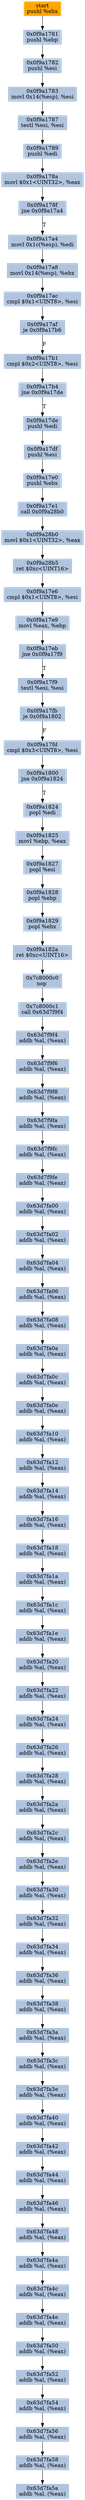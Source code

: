 digraph G {
node[shape=rectangle,style=filled,fillcolor=lightsteelblue,color=lightsteelblue]
bgcolor="transparent"
a0x0f9a1780pushl_ebx[label="start\npushl %ebx",color="lightgrey",fillcolor="orange"];
a0x0f9a1781pushl_ebp[label="0x0f9a1781\npushl %ebp"];
a0x0f9a1782pushl_esi[label="0x0f9a1782\npushl %esi"];
a0x0f9a1783movl_0x14esp__esi[label="0x0f9a1783\nmovl 0x14(%esp), %esi"];
a0x0f9a1787testl_esi_esi[label="0x0f9a1787\ntestl %esi, %esi"];
a0x0f9a1789pushl_edi[label="0x0f9a1789\npushl %edi"];
a0x0f9a178amovl_0x1UINT32_eax[label="0x0f9a178a\nmovl $0x1<UINT32>, %eax"];
a0x0f9a178fjne_0x0f9a17a4[label="0x0f9a178f\njne 0x0f9a17a4"];
a0x0f9a17a4movl_0x1cesp__edi[label="0x0f9a17a4\nmovl 0x1c(%esp), %edi"];
a0x0f9a17a8movl_0x14esp__ebx[label="0x0f9a17a8\nmovl 0x14(%esp), %ebx"];
a0x0f9a17accmpl_0x1UINT8_esi[label="0x0f9a17ac\ncmpl $0x1<UINT8>, %esi"];
a0x0f9a17afje_0x0f9a17b6[label="0x0f9a17af\nje 0x0f9a17b6"];
a0x0f9a17b1cmpl_0x2UINT8_esi[label="0x0f9a17b1\ncmpl $0x2<UINT8>, %esi"];
a0x0f9a17b4jne_0x0f9a17de[label="0x0f9a17b4\njne 0x0f9a17de"];
a0x0f9a17depushl_edi[label="0x0f9a17de\npushl %edi"];
a0x0f9a17dfpushl_esi[label="0x0f9a17df\npushl %esi"];
a0x0f9a17e0pushl_ebx[label="0x0f9a17e0\npushl %ebx"];
a0x0f9a17e1call_0x0f9a28b0[label="0x0f9a17e1\ncall 0x0f9a28b0"];
a0x0f9a28b0movl_0x1UINT32_eax[label="0x0f9a28b0\nmovl $0x1<UINT32>, %eax"];
a0x0f9a28b5ret_0xcUINT16[label="0x0f9a28b5\nret $0xc<UINT16>"];
a0x0f9a17e6cmpl_0x1UINT8_esi[label="0x0f9a17e6\ncmpl $0x1<UINT8>, %esi"];
a0x0f9a17e9movl_eax_ebp[label="0x0f9a17e9\nmovl %eax, %ebp"];
a0x0f9a17ebjne_0x0f9a17f9[label="0x0f9a17eb\njne 0x0f9a17f9"];
a0x0f9a17f9testl_esi_esi[label="0x0f9a17f9\ntestl %esi, %esi"];
a0x0f9a17fbje_0x0f9a1802[label="0x0f9a17fb\nje 0x0f9a1802"];
a0x0f9a17fdcmpl_0x3UINT8_esi[label="0x0f9a17fd\ncmpl $0x3<UINT8>, %esi"];
a0x0f9a1800jne_0x0f9a1824[label="0x0f9a1800\njne 0x0f9a1824"];
a0x0f9a1824popl_edi[label="0x0f9a1824\npopl %edi"];
a0x0f9a1825movl_ebp_eax[label="0x0f9a1825\nmovl %ebp, %eax"];
a0x0f9a1827popl_esi[label="0x0f9a1827\npopl %esi"];
a0x0f9a1828popl_ebp[label="0x0f9a1828\npopl %ebp"];
a0x0f9a1829popl_ebx[label="0x0f9a1829\npopl %ebx"];
a0x0f9a182aret_0xcUINT16[label="0x0f9a182a\nret $0xc<UINT16>"];
a0x7c8000c0nop_[label="0x7c8000c0\nnop "];
a0x7c8000c1call_0x63d7f9f4[label="0x7c8000c1\ncall 0x63d7f9f4"];
a0x63d7f9f4addb_al_eax_[label="0x63d7f9f4\naddb %al, (%eax)"];
a0x63d7f9f6addb_al_eax_[label="0x63d7f9f6\naddb %al, (%eax)"];
a0x63d7f9f8addb_al_eax_[label="0x63d7f9f8\naddb %al, (%eax)"];
a0x63d7f9faaddb_al_eax_[label="0x63d7f9fa\naddb %al, (%eax)"];
a0x63d7f9fcaddb_al_eax_[label="0x63d7f9fc\naddb %al, (%eax)"];
a0x63d7f9feaddb_al_eax_[label="0x63d7f9fe\naddb %al, (%eax)"];
a0x63d7fa00addb_al_eax_[label="0x63d7fa00\naddb %al, (%eax)"];
a0x63d7fa02addb_al_eax_[label="0x63d7fa02\naddb %al, (%eax)"];
a0x63d7fa04addb_al_eax_[label="0x63d7fa04\naddb %al, (%eax)"];
a0x63d7fa06addb_al_eax_[label="0x63d7fa06\naddb %al, (%eax)"];
a0x63d7fa08addb_al_eax_[label="0x63d7fa08\naddb %al, (%eax)"];
a0x63d7fa0aaddb_al_eax_[label="0x63d7fa0a\naddb %al, (%eax)"];
a0x63d7fa0caddb_al_eax_[label="0x63d7fa0c\naddb %al, (%eax)"];
a0x63d7fa0eaddb_al_eax_[label="0x63d7fa0e\naddb %al, (%eax)"];
a0x63d7fa10addb_al_eax_[label="0x63d7fa10\naddb %al, (%eax)"];
a0x63d7fa12addb_al_eax_[label="0x63d7fa12\naddb %al, (%eax)"];
a0x63d7fa14addb_al_eax_[label="0x63d7fa14\naddb %al, (%eax)"];
a0x63d7fa16addb_al_eax_[label="0x63d7fa16\naddb %al, (%eax)"];
a0x63d7fa18addb_al_eax_[label="0x63d7fa18\naddb %al, (%eax)"];
a0x63d7fa1aaddb_al_eax_[label="0x63d7fa1a\naddb %al, (%eax)"];
a0x63d7fa1caddb_al_eax_[label="0x63d7fa1c\naddb %al, (%eax)"];
a0x63d7fa1eaddb_al_eax_[label="0x63d7fa1e\naddb %al, (%eax)"];
a0x63d7fa20addb_al_eax_[label="0x63d7fa20\naddb %al, (%eax)"];
a0x63d7fa22addb_al_eax_[label="0x63d7fa22\naddb %al, (%eax)"];
a0x63d7fa24addb_al_eax_[label="0x63d7fa24\naddb %al, (%eax)"];
a0x63d7fa26addb_al_eax_[label="0x63d7fa26\naddb %al, (%eax)"];
a0x63d7fa28addb_al_eax_[label="0x63d7fa28\naddb %al, (%eax)"];
a0x63d7fa2aaddb_al_eax_[label="0x63d7fa2a\naddb %al, (%eax)"];
a0x63d7fa2caddb_al_eax_[label="0x63d7fa2c\naddb %al, (%eax)"];
a0x63d7fa2eaddb_al_eax_[label="0x63d7fa2e\naddb %al, (%eax)"];
a0x63d7fa30addb_al_eax_[label="0x63d7fa30\naddb %al, (%eax)"];
a0x63d7fa32addb_al_eax_[label="0x63d7fa32\naddb %al, (%eax)"];
a0x63d7fa34addb_al_eax_[label="0x63d7fa34\naddb %al, (%eax)"];
a0x63d7fa36addb_al_eax_[label="0x63d7fa36\naddb %al, (%eax)"];
a0x63d7fa38addb_al_eax_[label="0x63d7fa38\naddb %al, (%eax)"];
a0x63d7fa3aaddb_al_eax_[label="0x63d7fa3a\naddb %al, (%eax)"];
a0x63d7fa3caddb_al_eax_[label="0x63d7fa3c\naddb %al, (%eax)"];
a0x63d7fa3eaddb_al_eax_[label="0x63d7fa3e\naddb %al, (%eax)"];
a0x63d7fa40addb_al_eax_[label="0x63d7fa40\naddb %al, (%eax)"];
a0x63d7fa42addb_al_eax_[label="0x63d7fa42\naddb %al, (%eax)"];
a0x63d7fa44addb_al_eax_[label="0x63d7fa44\naddb %al, (%eax)"];
a0x63d7fa46addb_al_eax_[label="0x63d7fa46\naddb %al, (%eax)"];
a0x63d7fa48addb_al_eax_[label="0x63d7fa48\naddb %al, (%eax)"];
a0x63d7fa4aaddb_al_eax_[label="0x63d7fa4a\naddb %al, (%eax)"];
a0x63d7fa4caddb_al_eax_[label="0x63d7fa4c\naddb %al, (%eax)"];
a0x63d7fa4eaddb_al_eax_[label="0x63d7fa4e\naddb %al, (%eax)"];
a0x63d7fa50addb_al_eax_[label="0x63d7fa50\naddb %al, (%eax)"];
a0x63d7fa52addb_al_eax_[label="0x63d7fa52\naddb %al, (%eax)"];
a0x63d7fa54addb_al_eax_[label="0x63d7fa54\naddb %al, (%eax)"];
a0x63d7fa56addb_al_eax_[label="0x63d7fa56\naddb %al, (%eax)"];
a0x63d7fa58addb_al_eax_[label="0x63d7fa58\naddb %al, (%eax)"];
a0x63d7fa5aaddb_al_eax_[label="0x63d7fa5a\naddb %al, (%eax)"];
a0x0f9a1780pushl_ebx -> a0x0f9a1781pushl_ebp [color="#000000"];
a0x0f9a1781pushl_ebp -> a0x0f9a1782pushl_esi [color="#000000"];
a0x0f9a1782pushl_esi -> a0x0f9a1783movl_0x14esp__esi [color="#000000"];
a0x0f9a1783movl_0x14esp__esi -> a0x0f9a1787testl_esi_esi [color="#000000"];
a0x0f9a1787testl_esi_esi -> a0x0f9a1789pushl_edi [color="#000000"];
a0x0f9a1789pushl_edi -> a0x0f9a178amovl_0x1UINT32_eax [color="#000000"];
a0x0f9a178amovl_0x1UINT32_eax -> a0x0f9a178fjne_0x0f9a17a4 [color="#000000"];
a0x0f9a178fjne_0x0f9a17a4 -> a0x0f9a17a4movl_0x1cesp__edi [color="#000000",label="T"];
a0x0f9a17a4movl_0x1cesp__edi -> a0x0f9a17a8movl_0x14esp__ebx [color="#000000"];
a0x0f9a17a8movl_0x14esp__ebx -> a0x0f9a17accmpl_0x1UINT8_esi [color="#000000"];
a0x0f9a17accmpl_0x1UINT8_esi -> a0x0f9a17afje_0x0f9a17b6 [color="#000000"];
a0x0f9a17afje_0x0f9a17b6 -> a0x0f9a17b1cmpl_0x2UINT8_esi [color="#000000",label="F"];
a0x0f9a17b1cmpl_0x2UINT8_esi -> a0x0f9a17b4jne_0x0f9a17de [color="#000000"];
a0x0f9a17b4jne_0x0f9a17de -> a0x0f9a17depushl_edi [color="#000000",label="T"];
a0x0f9a17depushl_edi -> a0x0f9a17dfpushl_esi [color="#000000"];
a0x0f9a17dfpushl_esi -> a0x0f9a17e0pushl_ebx [color="#000000"];
a0x0f9a17e0pushl_ebx -> a0x0f9a17e1call_0x0f9a28b0 [color="#000000"];
a0x0f9a17e1call_0x0f9a28b0 -> a0x0f9a28b0movl_0x1UINT32_eax [color="#000000"];
a0x0f9a28b0movl_0x1UINT32_eax -> a0x0f9a28b5ret_0xcUINT16 [color="#000000"];
a0x0f9a28b5ret_0xcUINT16 -> a0x0f9a17e6cmpl_0x1UINT8_esi [color="#000000"];
a0x0f9a17e6cmpl_0x1UINT8_esi -> a0x0f9a17e9movl_eax_ebp [color="#000000"];
a0x0f9a17e9movl_eax_ebp -> a0x0f9a17ebjne_0x0f9a17f9 [color="#000000"];
a0x0f9a17ebjne_0x0f9a17f9 -> a0x0f9a17f9testl_esi_esi [color="#000000",label="T"];
a0x0f9a17f9testl_esi_esi -> a0x0f9a17fbje_0x0f9a1802 [color="#000000"];
a0x0f9a17fbje_0x0f9a1802 -> a0x0f9a17fdcmpl_0x3UINT8_esi [color="#000000",label="F"];
a0x0f9a17fdcmpl_0x3UINT8_esi -> a0x0f9a1800jne_0x0f9a1824 [color="#000000"];
a0x0f9a1800jne_0x0f9a1824 -> a0x0f9a1824popl_edi [color="#000000",label="T"];
a0x0f9a1824popl_edi -> a0x0f9a1825movl_ebp_eax [color="#000000"];
a0x0f9a1825movl_ebp_eax -> a0x0f9a1827popl_esi [color="#000000"];
a0x0f9a1827popl_esi -> a0x0f9a1828popl_ebp [color="#000000"];
a0x0f9a1828popl_ebp -> a0x0f9a1829popl_ebx [color="#000000"];
a0x0f9a1829popl_ebx -> a0x0f9a182aret_0xcUINT16 [color="#000000"];
a0x0f9a182aret_0xcUINT16 -> a0x7c8000c0nop_ [color="#000000"];
a0x7c8000c0nop_ -> a0x7c8000c1call_0x63d7f9f4 [color="#000000"];
a0x7c8000c1call_0x63d7f9f4 -> a0x63d7f9f4addb_al_eax_ [color="#000000"];
a0x63d7f9f4addb_al_eax_ -> a0x63d7f9f6addb_al_eax_ [color="#000000"];
a0x63d7f9f6addb_al_eax_ -> a0x63d7f9f8addb_al_eax_ [color="#000000"];
a0x63d7f9f8addb_al_eax_ -> a0x63d7f9faaddb_al_eax_ [color="#000000"];
a0x63d7f9faaddb_al_eax_ -> a0x63d7f9fcaddb_al_eax_ [color="#000000"];
a0x63d7f9fcaddb_al_eax_ -> a0x63d7f9feaddb_al_eax_ [color="#000000"];
a0x63d7f9feaddb_al_eax_ -> a0x63d7fa00addb_al_eax_ [color="#000000"];
a0x63d7fa00addb_al_eax_ -> a0x63d7fa02addb_al_eax_ [color="#000000"];
a0x63d7fa02addb_al_eax_ -> a0x63d7fa04addb_al_eax_ [color="#000000"];
a0x63d7fa04addb_al_eax_ -> a0x63d7fa06addb_al_eax_ [color="#000000"];
a0x63d7fa06addb_al_eax_ -> a0x63d7fa08addb_al_eax_ [color="#000000"];
a0x63d7fa08addb_al_eax_ -> a0x63d7fa0aaddb_al_eax_ [color="#000000"];
a0x63d7fa0aaddb_al_eax_ -> a0x63d7fa0caddb_al_eax_ [color="#000000"];
a0x63d7fa0caddb_al_eax_ -> a0x63d7fa0eaddb_al_eax_ [color="#000000"];
a0x63d7fa0eaddb_al_eax_ -> a0x63d7fa10addb_al_eax_ [color="#000000"];
a0x63d7fa10addb_al_eax_ -> a0x63d7fa12addb_al_eax_ [color="#000000"];
a0x63d7fa12addb_al_eax_ -> a0x63d7fa14addb_al_eax_ [color="#000000"];
a0x63d7fa14addb_al_eax_ -> a0x63d7fa16addb_al_eax_ [color="#000000"];
a0x63d7fa16addb_al_eax_ -> a0x63d7fa18addb_al_eax_ [color="#000000"];
a0x63d7fa18addb_al_eax_ -> a0x63d7fa1aaddb_al_eax_ [color="#000000"];
a0x63d7fa1aaddb_al_eax_ -> a0x63d7fa1caddb_al_eax_ [color="#000000"];
a0x63d7fa1caddb_al_eax_ -> a0x63d7fa1eaddb_al_eax_ [color="#000000"];
a0x63d7fa1eaddb_al_eax_ -> a0x63d7fa20addb_al_eax_ [color="#000000"];
a0x63d7fa20addb_al_eax_ -> a0x63d7fa22addb_al_eax_ [color="#000000"];
a0x63d7fa22addb_al_eax_ -> a0x63d7fa24addb_al_eax_ [color="#000000"];
a0x63d7fa24addb_al_eax_ -> a0x63d7fa26addb_al_eax_ [color="#000000"];
a0x63d7fa26addb_al_eax_ -> a0x63d7fa28addb_al_eax_ [color="#000000"];
a0x63d7fa28addb_al_eax_ -> a0x63d7fa2aaddb_al_eax_ [color="#000000"];
a0x63d7fa2aaddb_al_eax_ -> a0x63d7fa2caddb_al_eax_ [color="#000000"];
a0x63d7fa2caddb_al_eax_ -> a0x63d7fa2eaddb_al_eax_ [color="#000000"];
a0x63d7fa2eaddb_al_eax_ -> a0x63d7fa30addb_al_eax_ [color="#000000"];
a0x63d7fa30addb_al_eax_ -> a0x63d7fa32addb_al_eax_ [color="#000000"];
a0x63d7fa32addb_al_eax_ -> a0x63d7fa34addb_al_eax_ [color="#000000"];
a0x63d7fa34addb_al_eax_ -> a0x63d7fa36addb_al_eax_ [color="#000000"];
a0x63d7fa36addb_al_eax_ -> a0x63d7fa38addb_al_eax_ [color="#000000"];
a0x63d7fa38addb_al_eax_ -> a0x63d7fa3aaddb_al_eax_ [color="#000000"];
a0x63d7fa3aaddb_al_eax_ -> a0x63d7fa3caddb_al_eax_ [color="#000000"];
a0x63d7fa3caddb_al_eax_ -> a0x63d7fa3eaddb_al_eax_ [color="#000000"];
a0x63d7fa3eaddb_al_eax_ -> a0x63d7fa40addb_al_eax_ [color="#000000"];
a0x63d7fa40addb_al_eax_ -> a0x63d7fa42addb_al_eax_ [color="#000000"];
a0x63d7fa42addb_al_eax_ -> a0x63d7fa44addb_al_eax_ [color="#000000"];
a0x63d7fa44addb_al_eax_ -> a0x63d7fa46addb_al_eax_ [color="#000000"];
a0x63d7fa46addb_al_eax_ -> a0x63d7fa48addb_al_eax_ [color="#000000"];
a0x63d7fa48addb_al_eax_ -> a0x63d7fa4aaddb_al_eax_ [color="#000000"];
a0x63d7fa4aaddb_al_eax_ -> a0x63d7fa4caddb_al_eax_ [color="#000000"];
a0x63d7fa4caddb_al_eax_ -> a0x63d7fa4eaddb_al_eax_ [color="#000000"];
a0x63d7fa4eaddb_al_eax_ -> a0x63d7fa50addb_al_eax_ [color="#000000"];
a0x63d7fa50addb_al_eax_ -> a0x63d7fa52addb_al_eax_ [color="#000000"];
a0x63d7fa52addb_al_eax_ -> a0x63d7fa54addb_al_eax_ [color="#000000"];
a0x63d7fa54addb_al_eax_ -> a0x63d7fa56addb_al_eax_ [color="#000000"];
a0x63d7fa56addb_al_eax_ -> a0x63d7fa58addb_al_eax_ [color="#000000"];
a0x63d7fa58addb_al_eax_ -> a0x63d7fa5aaddb_al_eax_ [color="#000000"];
}
